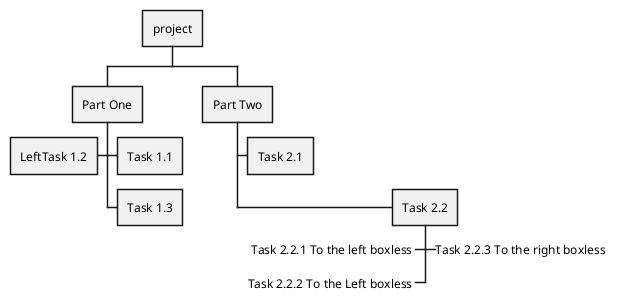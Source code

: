 @startwbs remove_box


' You can use underscore _ to remove box drawing.
+ project
++ Part One
+++ Task 1.1
++- LeftTask 1.2
+++ Task 1.3
++ Part Two
+++ Task 2.1
+++ Task 2.2
+++-_ Task 2.2.1 To the left boxless
+++-_ Task 2.2.2 To the Left boxless
++++_ Task 2.2.3 To the right boxless
@endwbs